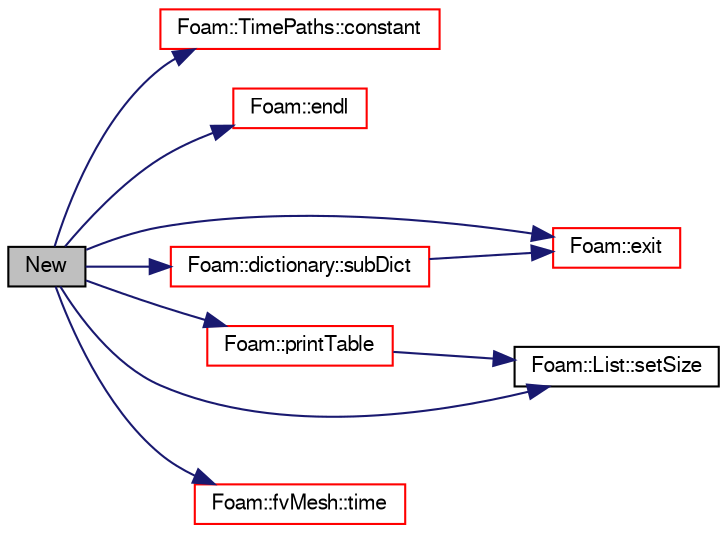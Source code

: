 digraph "New"
{
  bgcolor="transparent";
  edge [fontname="FreeSans",fontsize="10",labelfontname="FreeSans",labelfontsize="10"];
  node [fontname="FreeSans",fontsize="10",shape=record];
  rankdir="LR";
  Node8 [label="New",height=0.2,width=0.4,color="black", fillcolor="grey75", style="filled", fontcolor="black"];
  Node8 -> Node9 [color="midnightblue",fontsize="10",style="solid",fontname="FreeSans"];
  Node9 [label="Foam::TimePaths::constant",height=0.2,width=0.4,color="red",URL="$a26354.html#ab16cfc6e7be33ff5683a856ae077433c",tooltip="Return constant name. "];
  Node8 -> Node11 [color="midnightblue",fontsize="10",style="solid",fontname="FreeSans"];
  Node11 [label="Foam::endl",height=0.2,width=0.4,color="red",URL="$a21124.html#a2db8fe02a0d3909e9351bb4275b23ce4",tooltip="Add newline and flush stream. "];
  Node8 -> Node13 [color="midnightblue",fontsize="10",style="solid",fontname="FreeSans"];
  Node13 [label="Foam::exit",height=0.2,width=0.4,color="red",URL="$a21124.html#a06ca7250d8e89caf05243ec094843642"];
  Node8 -> Node58 [color="midnightblue",fontsize="10",style="solid",fontname="FreeSans"];
  Node58 [label="Foam::printTable",height=0.2,width=0.4,color="red",URL="$a21124.html#a86b59408bbed3515547770d771d194eb"];
  Node58 -> Node60 [color="midnightblue",fontsize="10",style="solid",fontname="FreeSans"];
  Node60 [label="Foam::List::setSize",height=0.2,width=0.4,color="black",URL="$a25694.html#aedb985ffeaf1bdbfeccc2a8730405703",tooltip="Reset size of List. "];
  Node8 -> Node60 [color="midnightblue",fontsize="10",style="solid",fontname="FreeSans"];
  Node8 -> Node62 [color="midnightblue",fontsize="10",style="solid",fontname="FreeSans"];
  Node62 [label="Foam::dictionary::subDict",height=0.2,width=0.4,color="red",URL="$a26014.html#aaa26b5f2da6aff5a6a59af5407f1bf59",tooltip="Find and return a sub-dictionary. "];
  Node62 -> Node13 [color="midnightblue",fontsize="10",style="solid",fontname="FreeSans"];
  Node8 -> Node64 [color="midnightblue",fontsize="10",style="solid",fontname="FreeSans"];
  Node64 [label="Foam::fvMesh::time",height=0.2,width=0.4,color="red",URL="$a22766.html#a0d94096809fe3376b29a2a29ca11bb18",tooltip="Return the top-level database. "];
}
